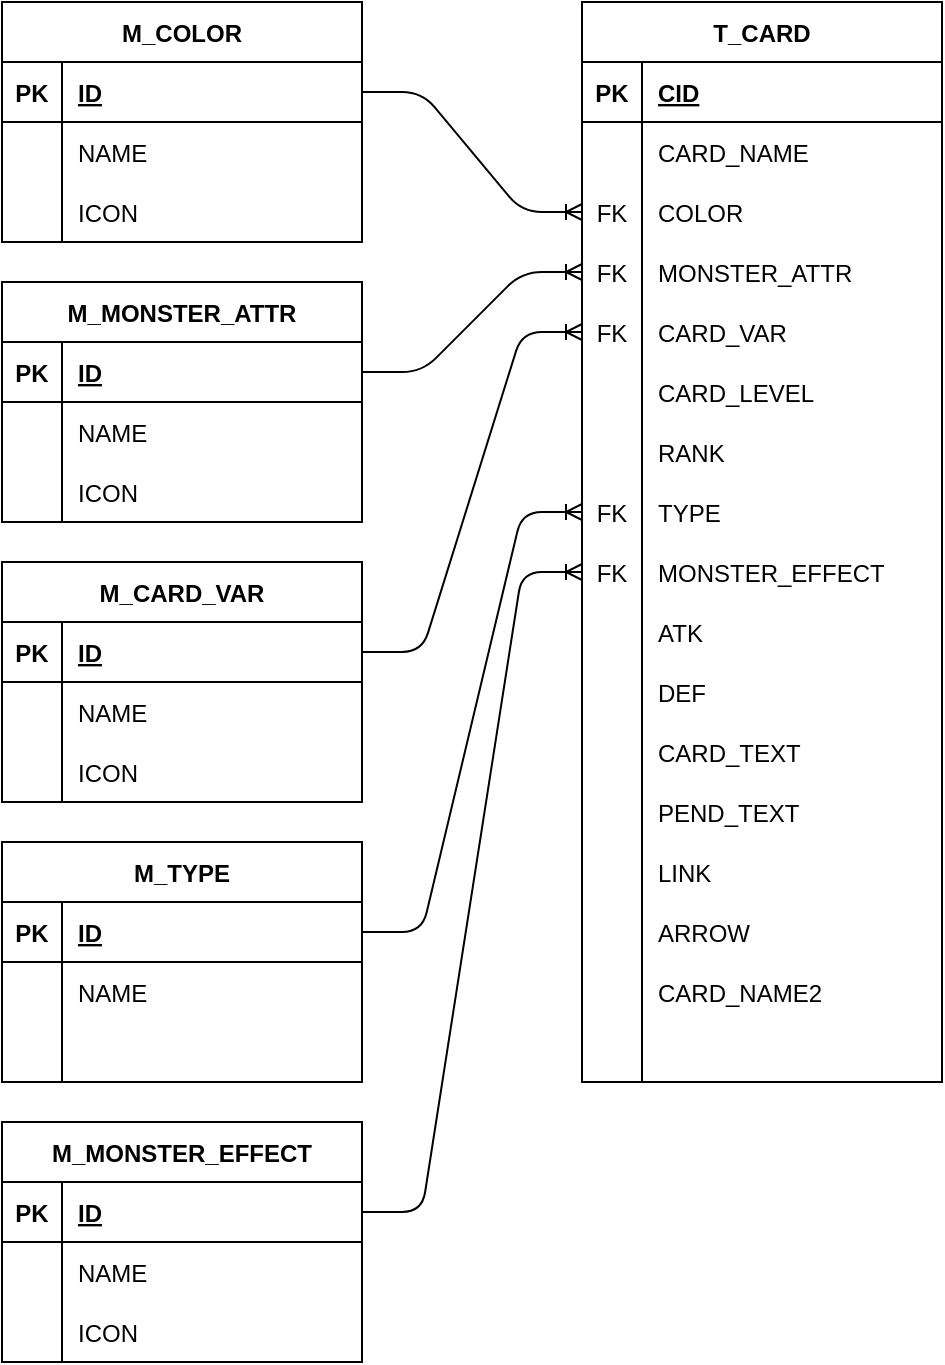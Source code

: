 <mxfile version="13.5.5" type="github">
  <diagram id="4AmQsNq8FdGpHhvC-Zwb" name="ページ1">
    <mxGraphModel dx="1662" dy="762" grid="1" gridSize="10" guides="1" tooltips="1" connect="1" arrows="1" fold="1" page="1" pageScale="1" pageWidth="827" pageHeight="1169" math="0" shadow="0">
      <root>
        <mxCell id="0" />
        <mxCell id="1" parent="0" />
        <mxCell id="8kAUyr-kKLebmbYD-KWL-60" value="M_COLOR" style="shape=table;startSize=30;container=1;collapsible=1;childLayout=tableLayout;fixedRows=1;rowLines=0;fontStyle=1;align=center;resizeLast=1;" parent="1" vertex="1">
          <mxGeometry x="290" y="40" width="180" height="120" as="geometry" />
        </mxCell>
        <mxCell id="8kAUyr-kKLebmbYD-KWL-61" value="" style="shape=partialRectangle;collapsible=0;dropTarget=0;pointerEvents=0;fillColor=none;top=0;left=0;bottom=1;right=0;points=[[0,0.5],[1,0.5]];portConstraint=eastwest;" parent="8kAUyr-kKLebmbYD-KWL-60" vertex="1">
          <mxGeometry y="30" width="180" height="30" as="geometry" />
        </mxCell>
        <mxCell id="8kAUyr-kKLebmbYD-KWL-62" value="PK" style="shape=partialRectangle;connectable=0;fillColor=none;top=0;left=0;bottom=0;right=0;fontStyle=1;overflow=hidden;" parent="8kAUyr-kKLebmbYD-KWL-61" vertex="1">
          <mxGeometry width="30" height="30" as="geometry" />
        </mxCell>
        <mxCell id="8kAUyr-kKLebmbYD-KWL-63" value="ID" style="shape=partialRectangle;connectable=0;fillColor=none;top=0;left=0;bottom=0;right=0;align=left;spacingLeft=6;fontStyle=5;overflow=hidden;" parent="8kAUyr-kKLebmbYD-KWL-61" vertex="1">
          <mxGeometry x="30" width="150" height="30" as="geometry" />
        </mxCell>
        <mxCell id="8kAUyr-kKLebmbYD-KWL-64" value="" style="shape=partialRectangle;collapsible=0;dropTarget=0;pointerEvents=0;fillColor=none;top=0;left=0;bottom=0;right=0;points=[[0,0.5],[1,0.5]];portConstraint=eastwest;" parent="8kAUyr-kKLebmbYD-KWL-60" vertex="1">
          <mxGeometry y="60" width="180" height="30" as="geometry" />
        </mxCell>
        <mxCell id="8kAUyr-kKLebmbYD-KWL-65" value="" style="shape=partialRectangle;connectable=0;fillColor=none;top=0;left=0;bottom=0;right=0;editable=1;overflow=hidden;" parent="8kAUyr-kKLebmbYD-KWL-64" vertex="1">
          <mxGeometry width="30" height="30" as="geometry" />
        </mxCell>
        <mxCell id="8kAUyr-kKLebmbYD-KWL-66" value="NAME" style="shape=partialRectangle;connectable=0;fillColor=none;top=0;left=0;bottom=0;right=0;align=left;spacingLeft=6;overflow=hidden;" parent="8kAUyr-kKLebmbYD-KWL-64" vertex="1">
          <mxGeometry x="30" width="150" height="30" as="geometry" />
        </mxCell>
        <mxCell id="8kAUyr-kKLebmbYD-KWL-67" value="" style="shape=partialRectangle;collapsible=0;dropTarget=0;pointerEvents=0;fillColor=none;top=0;left=0;bottom=0;right=0;points=[[0,0.5],[1,0.5]];portConstraint=eastwest;" parent="8kAUyr-kKLebmbYD-KWL-60" vertex="1">
          <mxGeometry y="90" width="180" height="30" as="geometry" />
        </mxCell>
        <mxCell id="8kAUyr-kKLebmbYD-KWL-68" value="" style="shape=partialRectangle;connectable=0;fillColor=none;top=0;left=0;bottom=0;right=0;editable=1;overflow=hidden;" parent="8kAUyr-kKLebmbYD-KWL-67" vertex="1">
          <mxGeometry width="30" height="30" as="geometry" />
        </mxCell>
        <mxCell id="8kAUyr-kKLebmbYD-KWL-69" value="ICON" style="shape=partialRectangle;connectable=0;fillColor=none;top=0;left=0;bottom=0;right=0;align=left;spacingLeft=6;overflow=hidden;" parent="8kAUyr-kKLebmbYD-KWL-67" vertex="1">
          <mxGeometry x="30" width="150" height="30" as="geometry" />
        </mxCell>
        <mxCell id="8kAUyr-kKLebmbYD-KWL-73" value="M_MONSTER_ATTR" style="shape=table;startSize=30;container=1;collapsible=1;childLayout=tableLayout;fixedRows=1;rowLines=0;fontStyle=1;align=center;resizeLast=1;" parent="1" vertex="1">
          <mxGeometry x="290" y="180" width="180" height="120" as="geometry" />
        </mxCell>
        <mxCell id="8kAUyr-kKLebmbYD-KWL-74" value="" style="shape=partialRectangle;collapsible=0;dropTarget=0;pointerEvents=0;fillColor=none;top=0;left=0;bottom=1;right=0;points=[[0,0.5],[1,0.5]];portConstraint=eastwest;" parent="8kAUyr-kKLebmbYD-KWL-73" vertex="1">
          <mxGeometry y="30" width="180" height="30" as="geometry" />
        </mxCell>
        <mxCell id="8kAUyr-kKLebmbYD-KWL-75" value="PK" style="shape=partialRectangle;connectable=0;fillColor=none;top=0;left=0;bottom=0;right=0;fontStyle=1;overflow=hidden;" parent="8kAUyr-kKLebmbYD-KWL-74" vertex="1">
          <mxGeometry width="30" height="30" as="geometry" />
        </mxCell>
        <mxCell id="8kAUyr-kKLebmbYD-KWL-76" value="ID" style="shape=partialRectangle;connectable=0;fillColor=none;top=0;left=0;bottom=0;right=0;align=left;spacingLeft=6;fontStyle=5;overflow=hidden;" parent="8kAUyr-kKLebmbYD-KWL-74" vertex="1">
          <mxGeometry x="30" width="150" height="30" as="geometry" />
        </mxCell>
        <mxCell id="8kAUyr-kKLebmbYD-KWL-77" value="" style="shape=partialRectangle;collapsible=0;dropTarget=0;pointerEvents=0;fillColor=none;top=0;left=0;bottom=0;right=0;points=[[0,0.5],[1,0.5]];portConstraint=eastwest;" parent="8kAUyr-kKLebmbYD-KWL-73" vertex="1">
          <mxGeometry y="60" width="180" height="30" as="geometry" />
        </mxCell>
        <mxCell id="8kAUyr-kKLebmbYD-KWL-78" value="" style="shape=partialRectangle;connectable=0;fillColor=none;top=0;left=0;bottom=0;right=0;editable=1;overflow=hidden;" parent="8kAUyr-kKLebmbYD-KWL-77" vertex="1">
          <mxGeometry width="30" height="30" as="geometry" />
        </mxCell>
        <mxCell id="8kAUyr-kKLebmbYD-KWL-79" value="NAME" style="shape=partialRectangle;connectable=0;fillColor=none;top=0;left=0;bottom=0;right=0;align=left;spacingLeft=6;overflow=hidden;" parent="8kAUyr-kKLebmbYD-KWL-77" vertex="1">
          <mxGeometry x="30" width="150" height="30" as="geometry" />
        </mxCell>
        <mxCell id="8kAUyr-kKLebmbYD-KWL-80" value="" style="shape=partialRectangle;collapsible=0;dropTarget=0;pointerEvents=0;fillColor=none;top=0;left=0;bottom=0;right=0;points=[[0,0.5],[1,0.5]];portConstraint=eastwest;" parent="8kAUyr-kKLebmbYD-KWL-73" vertex="1">
          <mxGeometry y="90" width="180" height="30" as="geometry" />
        </mxCell>
        <mxCell id="8kAUyr-kKLebmbYD-KWL-81" value="" style="shape=partialRectangle;connectable=0;fillColor=none;top=0;left=0;bottom=0;right=0;editable=1;overflow=hidden;" parent="8kAUyr-kKLebmbYD-KWL-80" vertex="1">
          <mxGeometry width="30" height="30" as="geometry" />
        </mxCell>
        <mxCell id="8kAUyr-kKLebmbYD-KWL-82" value="ICON" style="shape=partialRectangle;connectable=0;fillColor=none;top=0;left=0;bottom=0;right=0;align=left;spacingLeft=6;overflow=hidden;" parent="8kAUyr-kKLebmbYD-KWL-80" vertex="1">
          <mxGeometry x="30" width="150" height="30" as="geometry" />
        </mxCell>
        <mxCell id="8kAUyr-kKLebmbYD-KWL-83" value="M_CARD_VAR" style="shape=table;startSize=30;container=1;collapsible=1;childLayout=tableLayout;fixedRows=1;rowLines=0;fontStyle=1;align=center;resizeLast=1;" parent="1" vertex="1">
          <mxGeometry x="290" y="320" width="180" height="120" as="geometry" />
        </mxCell>
        <mxCell id="8kAUyr-kKLebmbYD-KWL-84" value="" style="shape=partialRectangle;collapsible=0;dropTarget=0;pointerEvents=0;fillColor=none;top=0;left=0;bottom=1;right=0;points=[[0,0.5],[1,0.5]];portConstraint=eastwest;" parent="8kAUyr-kKLebmbYD-KWL-83" vertex="1">
          <mxGeometry y="30" width="180" height="30" as="geometry" />
        </mxCell>
        <mxCell id="8kAUyr-kKLebmbYD-KWL-85" value="PK" style="shape=partialRectangle;connectable=0;fillColor=none;top=0;left=0;bottom=0;right=0;fontStyle=1;overflow=hidden;" parent="8kAUyr-kKLebmbYD-KWL-84" vertex="1">
          <mxGeometry width="30" height="30" as="geometry" />
        </mxCell>
        <mxCell id="8kAUyr-kKLebmbYD-KWL-86" value="ID" style="shape=partialRectangle;connectable=0;fillColor=none;top=0;left=0;bottom=0;right=0;align=left;spacingLeft=6;fontStyle=5;overflow=hidden;" parent="8kAUyr-kKLebmbYD-KWL-84" vertex="1">
          <mxGeometry x="30" width="150" height="30" as="geometry" />
        </mxCell>
        <mxCell id="8kAUyr-kKLebmbYD-KWL-87" value="" style="shape=partialRectangle;collapsible=0;dropTarget=0;pointerEvents=0;fillColor=none;top=0;left=0;bottom=0;right=0;points=[[0,0.5],[1,0.5]];portConstraint=eastwest;" parent="8kAUyr-kKLebmbYD-KWL-83" vertex="1">
          <mxGeometry y="60" width="180" height="30" as="geometry" />
        </mxCell>
        <mxCell id="8kAUyr-kKLebmbYD-KWL-88" value="" style="shape=partialRectangle;connectable=0;fillColor=none;top=0;left=0;bottom=0;right=0;editable=1;overflow=hidden;" parent="8kAUyr-kKLebmbYD-KWL-87" vertex="1">
          <mxGeometry width="30" height="30" as="geometry" />
        </mxCell>
        <mxCell id="8kAUyr-kKLebmbYD-KWL-89" value="NAME" style="shape=partialRectangle;connectable=0;fillColor=none;top=0;left=0;bottom=0;right=0;align=left;spacingLeft=6;overflow=hidden;" parent="8kAUyr-kKLebmbYD-KWL-87" vertex="1">
          <mxGeometry x="30" width="150" height="30" as="geometry" />
        </mxCell>
        <mxCell id="8kAUyr-kKLebmbYD-KWL-90" value="" style="shape=partialRectangle;collapsible=0;dropTarget=0;pointerEvents=0;fillColor=none;top=0;left=0;bottom=0;right=0;points=[[0,0.5],[1,0.5]];portConstraint=eastwest;" parent="8kAUyr-kKLebmbYD-KWL-83" vertex="1">
          <mxGeometry y="90" width="180" height="30" as="geometry" />
        </mxCell>
        <mxCell id="8kAUyr-kKLebmbYD-KWL-91" value="" style="shape=partialRectangle;connectable=0;fillColor=none;top=0;left=0;bottom=0;right=0;editable=1;overflow=hidden;" parent="8kAUyr-kKLebmbYD-KWL-90" vertex="1">
          <mxGeometry width="30" height="30" as="geometry" />
        </mxCell>
        <mxCell id="8kAUyr-kKLebmbYD-KWL-92" value="ICON" style="shape=partialRectangle;connectable=0;fillColor=none;top=0;left=0;bottom=0;right=0;align=left;spacingLeft=6;overflow=hidden;" parent="8kAUyr-kKLebmbYD-KWL-90" vertex="1">
          <mxGeometry x="30" width="150" height="30" as="geometry" />
        </mxCell>
        <mxCell id="8kAUyr-kKLebmbYD-KWL-93" value="M_TYPE" style="shape=table;startSize=30;container=1;collapsible=1;childLayout=tableLayout;fixedRows=1;rowLines=0;fontStyle=1;align=center;resizeLast=1;" parent="1" vertex="1">
          <mxGeometry x="290" y="460" width="180" height="120" as="geometry" />
        </mxCell>
        <mxCell id="8kAUyr-kKLebmbYD-KWL-94" value="" style="shape=partialRectangle;collapsible=0;dropTarget=0;pointerEvents=0;fillColor=none;top=0;left=0;bottom=1;right=0;points=[[0,0.5],[1,0.5]];portConstraint=eastwest;" parent="8kAUyr-kKLebmbYD-KWL-93" vertex="1">
          <mxGeometry y="30" width="180" height="30" as="geometry" />
        </mxCell>
        <mxCell id="8kAUyr-kKLebmbYD-KWL-95" value="PK" style="shape=partialRectangle;connectable=0;fillColor=none;top=0;left=0;bottom=0;right=0;fontStyle=1;overflow=hidden;" parent="8kAUyr-kKLebmbYD-KWL-94" vertex="1">
          <mxGeometry width="30" height="30" as="geometry" />
        </mxCell>
        <mxCell id="8kAUyr-kKLebmbYD-KWL-96" value="ID" style="shape=partialRectangle;connectable=0;fillColor=none;top=0;left=0;bottom=0;right=0;align=left;spacingLeft=6;fontStyle=5;overflow=hidden;" parent="8kAUyr-kKLebmbYD-KWL-94" vertex="1">
          <mxGeometry x="30" width="150" height="30" as="geometry" />
        </mxCell>
        <mxCell id="8kAUyr-kKLebmbYD-KWL-97" value="" style="shape=partialRectangle;collapsible=0;dropTarget=0;pointerEvents=0;fillColor=none;top=0;left=0;bottom=0;right=0;points=[[0,0.5],[1,0.5]];portConstraint=eastwest;" parent="8kAUyr-kKLebmbYD-KWL-93" vertex="1">
          <mxGeometry y="60" width="180" height="30" as="geometry" />
        </mxCell>
        <mxCell id="8kAUyr-kKLebmbYD-KWL-98" value="" style="shape=partialRectangle;connectable=0;fillColor=none;top=0;left=0;bottom=0;right=0;editable=1;overflow=hidden;" parent="8kAUyr-kKLebmbYD-KWL-97" vertex="1">
          <mxGeometry width="30" height="30" as="geometry" />
        </mxCell>
        <mxCell id="8kAUyr-kKLebmbYD-KWL-99" value="NAME" style="shape=partialRectangle;connectable=0;fillColor=none;top=0;left=0;bottom=0;right=0;align=left;spacingLeft=6;overflow=hidden;" parent="8kAUyr-kKLebmbYD-KWL-97" vertex="1">
          <mxGeometry x="30" width="150" height="30" as="geometry" />
        </mxCell>
        <mxCell id="8kAUyr-kKLebmbYD-KWL-100" value="" style="shape=partialRectangle;collapsible=0;dropTarget=0;pointerEvents=0;fillColor=none;top=0;left=0;bottom=0;right=0;points=[[0,0.5],[1,0.5]];portConstraint=eastwest;" parent="8kAUyr-kKLebmbYD-KWL-93" vertex="1">
          <mxGeometry y="90" width="180" height="30" as="geometry" />
        </mxCell>
        <mxCell id="8kAUyr-kKLebmbYD-KWL-101" value="" style="shape=partialRectangle;connectable=0;fillColor=none;top=0;left=0;bottom=0;right=0;editable=1;overflow=hidden;" parent="8kAUyr-kKLebmbYD-KWL-100" vertex="1">
          <mxGeometry width="30" height="30" as="geometry" />
        </mxCell>
        <mxCell id="8kAUyr-kKLebmbYD-KWL-102" value="" style="shape=partialRectangle;connectable=0;fillColor=none;top=0;left=0;bottom=0;right=0;align=left;spacingLeft=6;overflow=hidden;" parent="8kAUyr-kKLebmbYD-KWL-100" vertex="1">
          <mxGeometry x="30" width="150" height="30" as="geometry" />
        </mxCell>
        <mxCell id="8kAUyr-kKLebmbYD-KWL-103" value="M_MONSTER_EFFECT" style="shape=table;startSize=30;container=1;collapsible=1;childLayout=tableLayout;fixedRows=1;rowLines=0;fontStyle=1;align=center;resizeLast=1;" parent="1" vertex="1">
          <mxGeometry x="290" y="600" width="180" height="120" as="geometry" />
        </mxCell>
        <mxCell id="8kAUyr-kKLebmbYD-KWL-104" value="" style="shape=partialRectangle;collapsible=0;dropTarget=0;pointerEvents=0;fillColor=none;top=0;left=0;bottom=1;right=0;points=[[0,0.5],[1,0.5]];portConstraint=eastwest;" parent="8kAUyr-kKLebmbYD-KWL-103" vertex="1">
          <mxGeometry y="30" width="180" height="30" as="geometry" />
        </mxCell>
        <mxCell id="8kAUyr-kKLebmbYD-KWL-105" value="PK" style="shape=partialRectangle;connectable=0;fillColor=none;top=0;left=0;bottom=0;right=0;fontStyle=1;overflow=hidden;" parent="8kAUyr-kKLebmbYD-KWL-104" vertex="1">
          <mxGeometry width="30" height="30" as="geometry" />
        </mxCell>
        <mxCell id="8kAUyr-kKLebmbYD-KWL-106" value="ID" style="shape=partialRectangle;connectable=0;fillColor=none;top=0;left=0;bottom=0;right=0;align=left;spacingLeft=6;fontStyle=5;overflow=hidden;" parent="8kAUyr-kKLebmbYD-KWL-104" vertex="1">
          <mxGeometry x="30" width="150" height="30" as="geometry" />
        </mxCell>
        <mxCell id="8kAUyr-kKLebmbYD-KWL-107" value="" style="shape=partialRectangle;collapsible=0;dropTarget=0;pointerEvents=0;fillColor=none;top=0;left=0;bottom=0;right=0;points=[[0,0.5],[1,0.5]];portConstraint=eastwest;" parent="8kAUyr-kKLebmbYD-KWL-103" vertex="1">
          <mxGeometry y="60" width="180" height="30" as="geometry" />
        </mxCell>
        <mxCell id="8kAUyr-kKLebmbYD-KWL-108" value="" style="shape=partialRectangle;connectable=0;fillColor=none;top=0;left=0;bottom=0;right=0;editable=1;overflow=hidden;" parent="8kAUyr-kKLebmbYD-KWL-107" vertex="1">
          <mxGeometry width="30" height="30" as="geometry" />
        </mxCell>
        <mxCell id="8kAUyr-kKLebmbYD-KWL-109" value="NAME" style="shape=partialRectangle;connectable=0;fillColor=none;top=0;left=0;bottom=0;right=0;align=left;spacingLeft=6;overflow=hidden;" parent="8kAUyr-kKLebmbYD-KWL-107" vertex="1">
          <mxGeometry x="30" width="150" height="30" as="geometry" />
        </mxCell>
        <mxCell id="8kAUyr-kKLebmbYD-KWL-110" value="" style="shape=partialRectangle;collapsible=0;dropTarget=0;pointerEvents=0;fillColor=none;top=0;left=0;bottom=0;right=0;points=[[0,0.5],[1,0.5]];portConstraint=eastwest;" parent="8kAUyr-kKLebmbYD-KWL-103" vertex="1">
          <mxGeometry y="90" width="180" height="30" as="geometry" />
        </mxCell>
        <mxCell id="8kAUyr-kKLebmbYD-KWL-111" value="" style="shape=partialRectangle;connectable=0;fillColor=none;top=0;left=0;bottom=0;right=0;editable=1;overflow=hidden;" parent="8kAUyr-kKLebmbYD-KWL-110" vertex="1">
          <mxGeometry width="30" height="30" as="geometry" />
        </mxCell>
        <mxCell id="8kAUyr-kKLebmbYD-KWL-112" value="ICON" style="shape=partialRectangle;connectable=0;fillColor=none;top=0;left=0;bottom=0;right=0;align=left;spacingLeft=6;overflow=hidden;" parent="8kAUyr-kKLebmbYD-KWL-110" vertex="1">
          <mxGeometry x="30" width="150" height="30" as="geometry" />
        </mxCell>
        <mxCell id="dQsKk2qE4HSaKz7U4G0C-1" value="" style="edgeStyle=entityRelationEdgeStyle;fontSize=12;html=1;endArrow=ERoneToMany;exitX=1;exitY=0.5;exitDx=0;exitDy=0;" edge="1" parent="1" source="8kAUyr-kKLebmbYD-KWL-61" target="8kAUyr-kKLebmbYD-KWL-8">
          <mxGeometry width="100" height="100" relative="1" as="geometry">
            <mxPoint x="540" y="210" as="sourcePoint" />
            <mxPoint x="650" y="200" as="targetPoint" />
          </mxGeometry>
        </mxCell>
        <mxCell id="8kAUyr-kKLebmbYD-KWL-1" value="T_CARD" style="shape=table;startSize=30;container=1;collapsible=1;childLayout=tableLayout;fixedRows=1;rowLines=0;fontStyle=1;align=center;resizeLast=1;" parent="1" vertex="1">
          <mxGeometry x="580" y="40" width="180" height="540" as="geometry" />
        </mxCell>
        <mxCell id="8kAUyr-kKLebmbYD-KWL-2" value="" style="shape=partialRectangle;collapsible=0;dropTarget=0;pointerEvents=0;fillColor=none;top=0;left=0;bottom=1;right=0;points=[[0,0.5],[1,0.5]];portConstraint=eastwest;" parent="8kAUyr-kKLebmbYD-KWL-1" vertex="1">
          <mxGeometry y="30" width="180" height="30" as="geometry" />
        </mxCell>
        <mxCell id="8kAUyr-kKLebmbYD-KWL-3" value="PK" style="shape=partialRectangle;connectable=0;fillColor=none;top=0;left=0;bottom=0;right=0;fontStyle=1;overflow=hidden;" parent="8kAUyr-kKLebmbYD-KWL-2" vertex="1">
          <mxGeometry width="30" height="30" as="geometry" />
        </mxCell>
        <mxCell id="8kAUyr-kKLebmbYD-KWL-4" value="CID" style="shape=partialRectangle;connectable=0;fillColor=none;top=0;left=0;bottom=0;right=0;align=left;spacingLeft=6;fontStyle=5;overflow=hidden;" parent="8kAUyr-kKLebmbYD-KWL-2" vertex="1">
          <mxGeometry x="30" width="150" height="30" as="geometry" />
        </mxCell>
        <mxCell id="8kAUyr-kKLebmbYD-KWL-5" value="" style="shape=partialRectangle;collapsible=0;dropTarget=0;pointerEvents=0;fillColor=none;top=0;left=0;bottom=0;right=0;points=[[0,0.5],[1,0.5]];portConstraint=eastwest;" parent="8kAUyr-kKLebmbYD-KWL-1" vertex="1">
          <mxGeometry y="60" width="180" height="30" as="geometry" />
        </mxCell>
        <mxCell id="8kAUyr-kKLebmbYD-KWL-6" value="" style="shape=partialRectangle;connectable=0;fillColor=none;top=0;left=0;bottom=0;right=0;editable=1;overflow=hidden;" parent="8kAUyr-kKLebmbYD-KWL-5" vertex="1">
          <mxGeometry width="30" height="30" as="geometry" />
        </mxCell>
        <mxCell id="8kAUyr-kKLebmbYD-KWL-7" value="CARD_NAME" style="shape=partialRectangle;connectable=0;fillColor=none;top=0;left=0;bottom=0;right=0;align=left;spacingLeft=6;overflow=hidden;" parent="8kAUyr-kKLebmbYD-KWL-5" vertex="1">
          <mxGeometry x="30" width="150" height="30" as="geometry" />
        </mxCell>
        <mxCell id="8kAUyr-kKLebmbYD-KWL-8" value="" style="shape=partialRectangle;collapsible=0;dropTarget=0;pointerEvents=0;fillColor=none;top=0;left=0;bottom=0;right=0;points=[[0,0.5],[1,0.5]];portConstraint=eastwest;" parent="8kAUyr-kKLebmbYD-KWL-1" vertex="1">
          <mxGeometry y="90" width="180" height="30" as="geometry" />
        </mxCell>
        <mxCell id="8kAUyr-kKLebmbYD-KWL-9" value="FK" style="shape=partialRectangle;connectable=0;fillColor=none;top=0;left=0;bottom=0;right=0;editable=1;overflow=hidden;" parent="8kAUyr-kKLebmbYD-KWL-8" vertex="1">
          <mxGeometry width="30" height="30" as="geometry" />
        </mxCell>
        <mxCell id="8kAUyr-kKLebmbYD-KWL-10" value="COLOR" style="shape=partialRectangle;connectable=0;fillColor=none;top=0;left=0;bottom=0;right=0;align=left;spacingLeft=6;overflow=hidden;" parent="8kAUyr-kKLebmbYD-KWL-8" vertex="1">
          <mxGeometry x="30" width="150" height="30" as="geometry" />
        </mxCell>
        <mxCell id="8kAUyr-kKLebmbYD-KWL-14" value="" style="shape=partialRectangle;collapsible=0;dropTarget=0;pointerEvents=0;fillColor=none;top=0;left=0;bottom=0;right=0;points=[[0,0.5],[1,0.5]];portConstraint=eastwest;" parent="8kAUyr-kKLebmbYD-KWL-1" vertex="1">
          <mxGeometry y="120" width="180" height="30" as="geometry" />
        </mxCell>
        <mxCell id="8kAUyr-kKLebmbYD-KWL-15" value="FK" style="shape=partialRectangle;connectable=0;fillColor=none;top=0;left=0;bottom=0;right=0;editable=1;overflow=hidden;" parent="8kAUyr-kKLebmbYD-KWL-14" vertex="1">
          <mxGeometry width="30" height="30" as="geometry" />
        </mxCell>
        <mxCell id="8kAUyr-kKLebmbYD-KWL-16" value="MONSTER_ATTR" style="shape=partialRectangle;connectable=0;fillColor=none;top=0;left=0;bottom=0;right=0;align=left;spacingLeft=6;overflow=hidden;" parent="8kAUyr-kKLebmbYD-KWL-14" vertex="1">
          <mxGeometry x="30" width="150" height="30" as="geometry" />
        </mxCell>
        <mxCell id="8kAUyr-kKLebmbYD-KWL-11" value="" style="shape=partialRectangle;collapsible=0;dropTarget=0;pointerEvents=0;fillColor=none;top=0;left=0;bottom=0;right=0;points=[[0,0.5],[1,0.5]];portConstraint=eastwest;" parent="8kAUyr-kKLebmbYD-KWL-1" vertex="1">
          <mxGeometry y="150" width="180" height="30" as="geometry" />
        </mxCell>
        <mxCell id="8kAUyr-kKLebmbYD-KWL-12" value="FK" style="shape=partialRectangle;connectable=0;fillColor=none;top=0;left=0;bottom=0;right=0;editable=1;overflow=hidden;" parent="8kAUyr-kKLebmbYD-KWL-11" vertex="1">
          <mxGeometry width="30" height="30" as="geometry" />
        </mxCell>
        <mxCell id="8kAUyr-kKLebmbYD-KWL-13" value="CARD_VAR" style="shape=partialRectangle;connectable=0;fillColor=none;top=0;left=0;bottom=0;right=0;align=left;spacingLeft=6;overflow=hidden;" parent="8kAUyr-kKLebmbYD-KWL-11" vertex="1">
          <mxGeometry x="30" width="150" height="30" as="geometry" />
        </mxCell>
        <mxCell id="8kAUyr-kKLebmbYD-KWL-17" value="" style="shape=partialRectangle;collapsible=0;dropTarget=0;pointerEvents=0;fillColor=none;top=0;left=0;bottom=0;right=0;points=[[0,0.5],[1,0.5]];portConstraint=eastwest;" parent="8kAUyr-kKLebmbYD-KWL-1" vertex="1">
          <mxGeometry y="180" width="180" height="30" as="geometry" />
        </mxCell>
        <mxCell id="8kAUyr-kKLebmbYD-KWL-18" value="" style="shape=partialRectangle;connectable=0;fillColor=none;top=0;left=0;bottom=0;right=0;editable=1;overflow=hidden;" parent="8kAUyr-kKLebmbYD-KWL-17" vertex="1">
          <mxGeometry width="30" height="30" as="geometry" />
        </mxCell>
        <mxCell id="8kAUyr-kKLebmbYD-KWL-19" value="CARD_LEVEL" style="shape=partialRectangle;connectable=0;fillColor=none;top=0;left=0;bottom=0;right=0;align=left;spacingLeft=6;overflow=hidden;" parent="8kAUyr-kKLebmbYD-KWL-17" vertex="1">
          <mxGeometry x="30" width="150" height="30" as="geometry" />
        </mxCell>
        <mxCell id="8kAUyr-kKLebmbYD-KWL-20" value="" style="shape=partialRectangle;collapsible=0;dropTarget=0;pointerEvents=0;fillColor=none;top=0;left=0;bottom=0;right=0;points=[[0,0.5],[1,0.5]];portConstraint=eastwest;" parent="8kAUyr-kKLebmbYD-KWL-1" vertex="1">
          <mxGeometry y="210" width="180" height="30" as="geometry" />
        </mxCell>
        <mxCell id="8kAUyr-kKLebmbYD-KWL-21" value="" style="shape=partialRectangle;connectable=0;fillColor=none;top=0;left=0;bottom=0;right=0;editable=1;overflow=hidden;" parent="8kAUyr-kKLebmbYD-KWL-20" vertex="1">
          <mxGeometry width="30" height="30" as="geometry" />
        </mxCell>
        <mxCell id="8kAUyr-kKLebmbYD-KWL-22" value="RANK" style="shape=partialRectangle;connectable=0;fillColor=none;top=0;left=0;bottom=0;right=0;align=left;spacingLeft=6;overflow=hidden;" parent="8kAUyr-kKLebmbYD-KWL-20" vertex="1">
          <mxGeometry x="30" width="150" height="30" as="geometry" />
        </mxCell>
        <mxCell id="8kAUyr-kKLebmbYD-KWL-23" value="" style="shape=partialRectangle;collapsible=0;dropTarget=0;pointerEvents=0;fillColor=none;top=0;left=0;bottom=0;right=0;points=[[0,0.5],[1,0.5]];portConstraint=eastwest;" parent="8kAUyr-kKLebmbYD-KWL-1" vertex="1">
          <mxGeometry y="240" width="180" height="30" as="geometry" />
        </mxCell>
        <mxCell id="8kAUyr-kKLebmbYD-KWL-24" value="FK" style="shape=partialRectangle;connectable=0;fillColor=none;top=0;left=0;bottom=0;right=0;editable=1;overflow=hidden;" parent="8kAUyr-kKLebmbYD-KWL-23" vertex="1">
          <mxGeometry width="30" height="30" as="geometry" />
        </mxCell>
        <mxCell id="8kAUyr-kKLebmbYD-KWL-25" value="TYPE" style="shape=partialRectangle;connectable=0;fillColor=none;top=0;left=0;bottom=0;right=0;align=left;spacingLeft=6;overflow=hidden;" parent="8kAUyr-kKLebmbYD-KWL-23" vertex="1">
          <mxGeometry x="30" width="150" height="30" as="geometry" />
        </mxCell>
        <mxCell id="8kAUyr-kKLebmbYD-KWL-26" value="" style="shape=partialRectangle;collapsible=0;dropTarget=0;pointerEvents=0;fillColor=none;top=0;left=0;bottom=0;right=0;points=[[0,0.5],[1,0.5]];portConstraint=eastwest;" parent="8kAUyr-kKLebmbYD-KWL-1" vertex="1">
          <mxGeometry y="270" width="180" height="30" as="geometry" />
        </mxCell>
        <mxCell id="8kAUyr-kKLebmbYD-KWL-27" value="FK" style="shape=partialRectangle;connectable=0;fillColor=none;top=0;left=0;bottom=0;right=0;editable=1;overflow=hidden;" parent="8kAUyr-kKLebmbYD-KWL-26" vertex="1">
          <mxGeometry width="30" height="30" as="geometry" />
        </mxCell>
        <mxCell id="8kAUyr-kKLebmbYD-KWL-28" value="MONSTER_EFFECT" style="shape=partialRectangle;connectable=0;fillColor=none;top=0;left=0;bottom=0;right=0;align=left;spacingLeft=6;overflow=hidden;" parent="8kAUyr-kKLebmbYD-KWL-26" vertex="1">
          <mxGeometry x="30" width="150" height="30" as="geometry" />
        </mxCell>
        <mxCell id="8kAUyr-kKLebmbYD-KWL-29" value="" style="shape=partialRectangle;collapsible=0;dropTarget=0;pointerEvents=0;fillColor=none;top=0;left=0;bottom=0;right=0;points=[[0,0.5],[1,0.5]];portConstraint=eastwest;" parent="8kAUyr-kKLebmbYD-KWL-1" vertex="1">
          <mxGeometry y="300" width="180" height="30" as="geometry" />
        </mxCell>
        <mxCell id="8kAUyr-kKLebmbYD-KWL-30" value="" style="shape=partialRectangle;connectable=0;fillColor=none;top=0;left=0;bottom=0;right=0;editable=1;overflow=hidden;" parent="8kAUyr-kKLebmbYD-KWL-29" vertex="1">
          <mxGeometry width="30" height="30" as="geometry" />
        </mxCell>
        <mxCell id="8kAUyr-kKLebmbYD-KWL-31" value="ATK" style="shape=partialRectangle;connectable=0;fillColor=none;top=0;left=0;bottom=0;right=0;align=left;spacingLeft=6;overflow=hidden;" parent="8kAUyr-kKLebmbYD-KWL-29" vertex="1">
          <mxGeometry x="30" width="150" height="30" as="geometry" />
        </mxCell>
        <mxCell id="8kAUyr-kKLebmbYD-KWL-32" value="" style="shape=partialRectangle;collapsible=0;dropTarget=0;pointerEvents=0;fillColor=none;top=0;left=0;bottom=0;right=0;points=[[0,0.5],[1,0.5]];portConstraint=eastwest;" parent="8kAUyr-kKLebmbYD-KWL-1" vertex="1">
          <mxGeometry y="330" width="180" height="30" as="geometry" />
        </mxCell>
        <mxCell id="8kAUyr-kKLebmbYD-KWL-33" value="" style="shape=partialRectangle;connectable=0;fillColor=none;top=0;left=0;bottom=0;right=0;editable=1;overflow=hidden;" parent="8kAUyr-kKLebmbYD-KWL-32" vertex="1">
          <mxGeometry width="30" height="30" as="geometry" />
        </mxCell>
        <mxCell id="8kAUyr-kKLebmbYD-KWL-34" value="DEF" style="shape=partialRectangle;connectable=0;fillColor=none;top=0;left=0;bottom=0;right=0;align=left;spacingLeft=6;overflow=hidden;" parent="8kAUyr-kKLebmbYD-KWL-32" vertex="1">
          <mxGeometry x="30" width="150" height="30" as="geometry" />
        </mxCell>
        <mxCell id="8kAUyr-kKLebmbYD-KWL-35" value="" style="shape=partialRectangle;collapsible=0;dropTarget=0;pointerEvents=0;fillColor=none;top=0;left=0;bottom=0;right=0;points=[[0,0.5],[1,0.5]];portConstraint=eastwest;" parent="8kAUyr-kKLebmbYD-KWL-1" vertex="1">
          <mxGeometry y="360" width="180" height="30" as="geometry" />
        </mxCell>
        <mxCell id="8kAUyr-kKLebmbYD-KWL-36" value="" style="shape=partialRectangle;connectable=0;fillColor=none;top=0;left=0;bottom=0;right=0;editable=1;overflow=hidden;" parent="8kAUyr-kKLebmbYD-KWL-35" vertex="1">
          <mxGeometry width="30" height="30" as="geometry" />
        </mxCell>
        <mxCell id="8kAUyr-kKLebmbYD-KWL-37" value="CARD_TEXT" style="shape=partialRectangle;connectable=0;fillColor=none;top=0;left=0;bottom=0;right=0;align=left;spacingLeft=6;overflow=hidden;" parent="8kAUyr-kKLebmbYD-KWL-35" vertex="1">
          <mxGeometry x="30" width="150" height="30" as="geometry" />
        </mxCell>
        <mxCell id="8kAUyr-kKLebmbYD-KWL-38" value="" style="shape=partialRectangle;collapsible=0;dropTarget=0;pointerEvents=0;fillColor=none;top=0;left=0;bottom=0;right=0;points=[[0,0.5],[1,0.5]];portConstraint=eastwest;" parent="8kAUyr-kKLebmbYD-KWL-1" vertex="1">
          <mxGeometry y="390" width="180" height="30" as="geometry" />
        </mxCell>
        <mxCell id="8kAUyr-kKLebmbYD-KWL-39" value="" style="shape=partialRectangle;connectable=0;fillColor=none;top=0;left=0;bottom=0;right=0;editable=1;overflow=hidden;" parent="8kAUyr-kKLebmbYD-KWL-38" vertex="1">
          <mxGeometry width="30" height="30" as="geometry" />
        </mxCell>
        <mxCell id="8kAUyr-kKLebmbYD-KWL-40" value="PEND_TEXT" style="shape=partialRectangle;connectable=0;fillColor=none;top=0;left=0;bottom=0;right=0;align=left;spacingLeft=6;overflow=hidden;" parent="8kAUyr-kKLebmbYD-KWL-38" vertex="1">
          <mxGeometry x="30" width="150" height="30" as="geometry" />
        </mxCell>
        <mxCell id="8kAUyr-kKLebmbYD-KWL-41" value="" style="shape=partialRectangle;collapsible=0;dropTarget=0;pointerEvents=0;fillColor=none;top=0;left=0;bottom=0;right=0;points=[[0,0.5],[1,0.5]];portConstraint=eastwest;" parent="8kAUyr-kKLebmbYD-KWL-1" vertex="1">
          <mxGeometry y="420" width="180" height="30" as="geometry" />
        </mxCell>
        <mxCell id="8kAUyr-kKLebmbYD-KWL-42" value="" style="shape=partialRectangle;connectable=0;fillColor=none;top=0;left=0;bottom=0;right=0;editable=1;overflow=hidden;" parent="8kAUyr-kKLebmbYD-KWL-41" vertex="1">
          <mxGeometry width="30" height="30" as="geometry" />
        </mxCell>
        <mxCell id="8kAUyr-kKLebmbYD-KWL-43" value="LINK" style="shape=partialRectangle;connectable=0;fillColor=none;top=0;left=0;bottom=0;right=0;align=left;spacingLeft=6;overflow=hidden;" parent="8kAUyr-kKLebmbYD-KWL-41" vertex="1">
          <mxGeometry x="30" width="150" height="30" as="geometry" />
        </mxCell>
        <mxCell id="8kAUyr-kKLebmbYD-KWL-44" value="" style="shape=partialRectangle;collapsible=0;dropTarget=0;pointerEvents=0;fillColor=none;top=0;left=0;bottom=0;right=0;points=[[0,0.5],[1,0.5]];portConstraint=eastwest;" parent="8kAUyr-kKLebmbYD-KWL-1" vertex="1">
          <mxGeometry y="450" width="180" height="30" as="geometry" />
        </mxCell>
        <mxCell id="8kAUyr-kKLebmbYD-KWL-45" value="" style="shape=partialRectangle;connectable=0;fillColor=none;top=0;left=0;bottom=0;right=0;editable=1;overflow=hidden;" parent="8kAUyr-kKLebmbYD-KWL-44" vertex="1">
          <mxGeometry width="30" height="30" as="geometry" />
        </mxCell>
        <mxCell id="8kAUyr-kKLebmbYD-KWL-46" value="ARROW" style="shape=partialRectangle;connectable=0;fillColor=none;top=0;left=0;bottom=0;right=0;align=left;spacingLeft=6;overflow=hidden;" parent="8kAUyr-kKLebmbYD-KWL-44" vertex="1">
          <mxGeometry x="30" width="150" height="30" as="geometry" />
        </mxCell>
        <mxCell id="8kAUyr-kKLebmbYD-KWL-47" value="" style="shape=partialRectangle;collapsible=0;dropTarget=0;pointerEvents=0;fillColor=none;top=0;left=0;bottom=0;right=0;points=[[0,0.5],[1,0.5]];portConstraint=eastwest;" parent="8kAUyr-kKLebmbYD-KWL-1" vertex="1">
          <mxGeometry y="480" width="180" height="30" as="geometry" />
        </mxCell>
        <mxCell id="8kAUyr-kKLebmbYD-KWL-48" value="" style="shape=partialRectangle;connectable=0;fillColor=none;top=0;left=0;bottom=0;right=0;editable=1;overflow=hidden;" parent="8kAUyr-kKLebmbYD-KWL-47" vertex="1">
          <mxGeometry width="30" height="30" as="geometry" />
        </mxCell>
        <mxCell id="8kAUyr-kKLebmbYD-KWL-49" value="CARD_NAME2" style="shape=partialRectangle;connectable=0;fillColor=none;top=0;left=0;bottom=0;right=0;align=left;spacingLeft=6;overflow=hidden;" parent="8kAUyr-kKLebmbYD-KWL-47" vertex="1">
          <mxGeometry x="30" width="150" height="30" as="geometry" />
        </mxCell>
        <mxCell id="8kAUyr-kKLebmbYD-KWL-57" value="" style="shape=partialRectangle;collapsible=0;dropTarget=0;pointerEvents=0;fillColor=none;top=0;left=0;bottom=0;right=0;points=[[0,0.5],[1,0.5]];portConstraint=eastwest;" parent="8kAUyr-kKLebmbYD-KWL-1" vertex="1">
          <mxGeometry y="510" width="180" height="30" as="geometry" />
        </mxCell>
        <mxCell id="8kAUyr-kKLebmbYD-KWL-58" value="" style="shape=partialRectangle;connectable=0;fillColor=none;top=0;left=0;bottom=0;right=0;editable=1;overflow=hidden;" parent="8kAUyr-kKLebmbYD-KWL-57" vertex="1">
          <mxGeometry width="30" height="30" as="geometry" />
        </mxCell>
        <mxCell id="8kAUyr-kKLebmbYD-KWL-59" value="" style="shape=partialRectangle;connectable=0;fillColor=none;top=0;left=0;bottom=0;right=0;align=left;spacingLeft=6;overflow=hidden;" parent="8kAUyr-kKLebmbYD-KWL-57" vertex="1">
          <mxGeometry x="30" width="150" height="30" as="geometry" />
        </mxCell>
        <mxCell id="dQsKk2qE4HSaKz7U4G0C-2" value="" style="edgeStyle=entityRelationEdgeStyle;fontSize=12;html=1;endArrow=ERoneToMany;exitX=1;exitY=0.5;exitDx=0;exitDy=0;entryX=0;entryY=0.5;entryDx=0;entryDy=0;" edge="1" parent="1" source="8kAUyr-kKLebmbYD-KWL-74" target="8kAUyr-kKLebmbYD-KWL-14">
          <mxGeometry width="100" height="100" relative="1" as="geometry">
            <mxPoint x="470" y="120" as="sourcePoint" />
            <mxPoint x="580" y="180" as="targetPoint" />
          </mxGeometry>
        </mxCell>
        <mxCell id="dQsKk2qE4HSaKz7U4G0C-3" value="" style="edgeStyle=entityRelationEdgeStyle;fontSize=12;html=1;endArrow=ERoneToMany;exitX=1;exitY=0.5;exitDx=0;exitDy=0;entryX=0;entryY=0.5;entryDx=0;entryDy=0;" edge="1" parent="1" source="8kAUyr-kKLebmbYD-KWL-84" target="8kAUyr-kKLebmbYD-KWL-11">
          <mxGeometry width="100" height="100" relative="1" as="geometry">
            <mxPoint x="480" y="235" as="sourcePoint" />
            <mxPoint x="590" y="185" as="targetPoint" />
          </mxGeometry>
        </mxCell>
        <mxCell id="dQsKk2qE4HSaKz7U4G0C-4" value="" style="edgeStyle=entityRelationEdgeStyle;fontSize=12;html=1;endArrow=ERoneToMany;exitX=1;exitY=0.5;exitDx=0;exitDy=0;entryX=0;entryY=0.5;entryDx=0;entryDy=0;" edge="1" parent="1" source="8kAUyr-kKLebmbYD-KWL-94" target="8kAUyr-kKLebmbYD-KWL-23">
          <mxGeometry width="100" height="100" relative="1" as="geometry">
            <mxPoint x="490" y="245" as="sourcePoint" />
            <mxPoint x="600" y="195" as="targetPoint" />
          </mxGeometry>
        </mxCell>
        <mxCell id="dQsKk2qE4HSaKz7U4G0C-5" value="" style="edgeStyle=entityRelationEdgeStyle;fontSize=12;html=1;endArrow=ERoneToMany;exitX=1;exitY=0.5;exitDx=0;exitDy=0;entryX=0;entryY=0.5;entryDx=0;entryDy=0;" edge="1" parent="1" source="8kAUyr-kKLebmbYD-KWL-104" target="8kAUyr-kKLebmbYD-KWL-26">
          <mxGeometry width="100" height="100" relative="1" as="geometry">
            <mxPoint x="500" y="255" as="sourcePoint" />
            <mxPoint x="610" y="205" as="targetPoint" />
          </mxGeometry>
        </mxCell>
      </root>
    </mxGraphModel>
  </diagram>
</mxfile>
